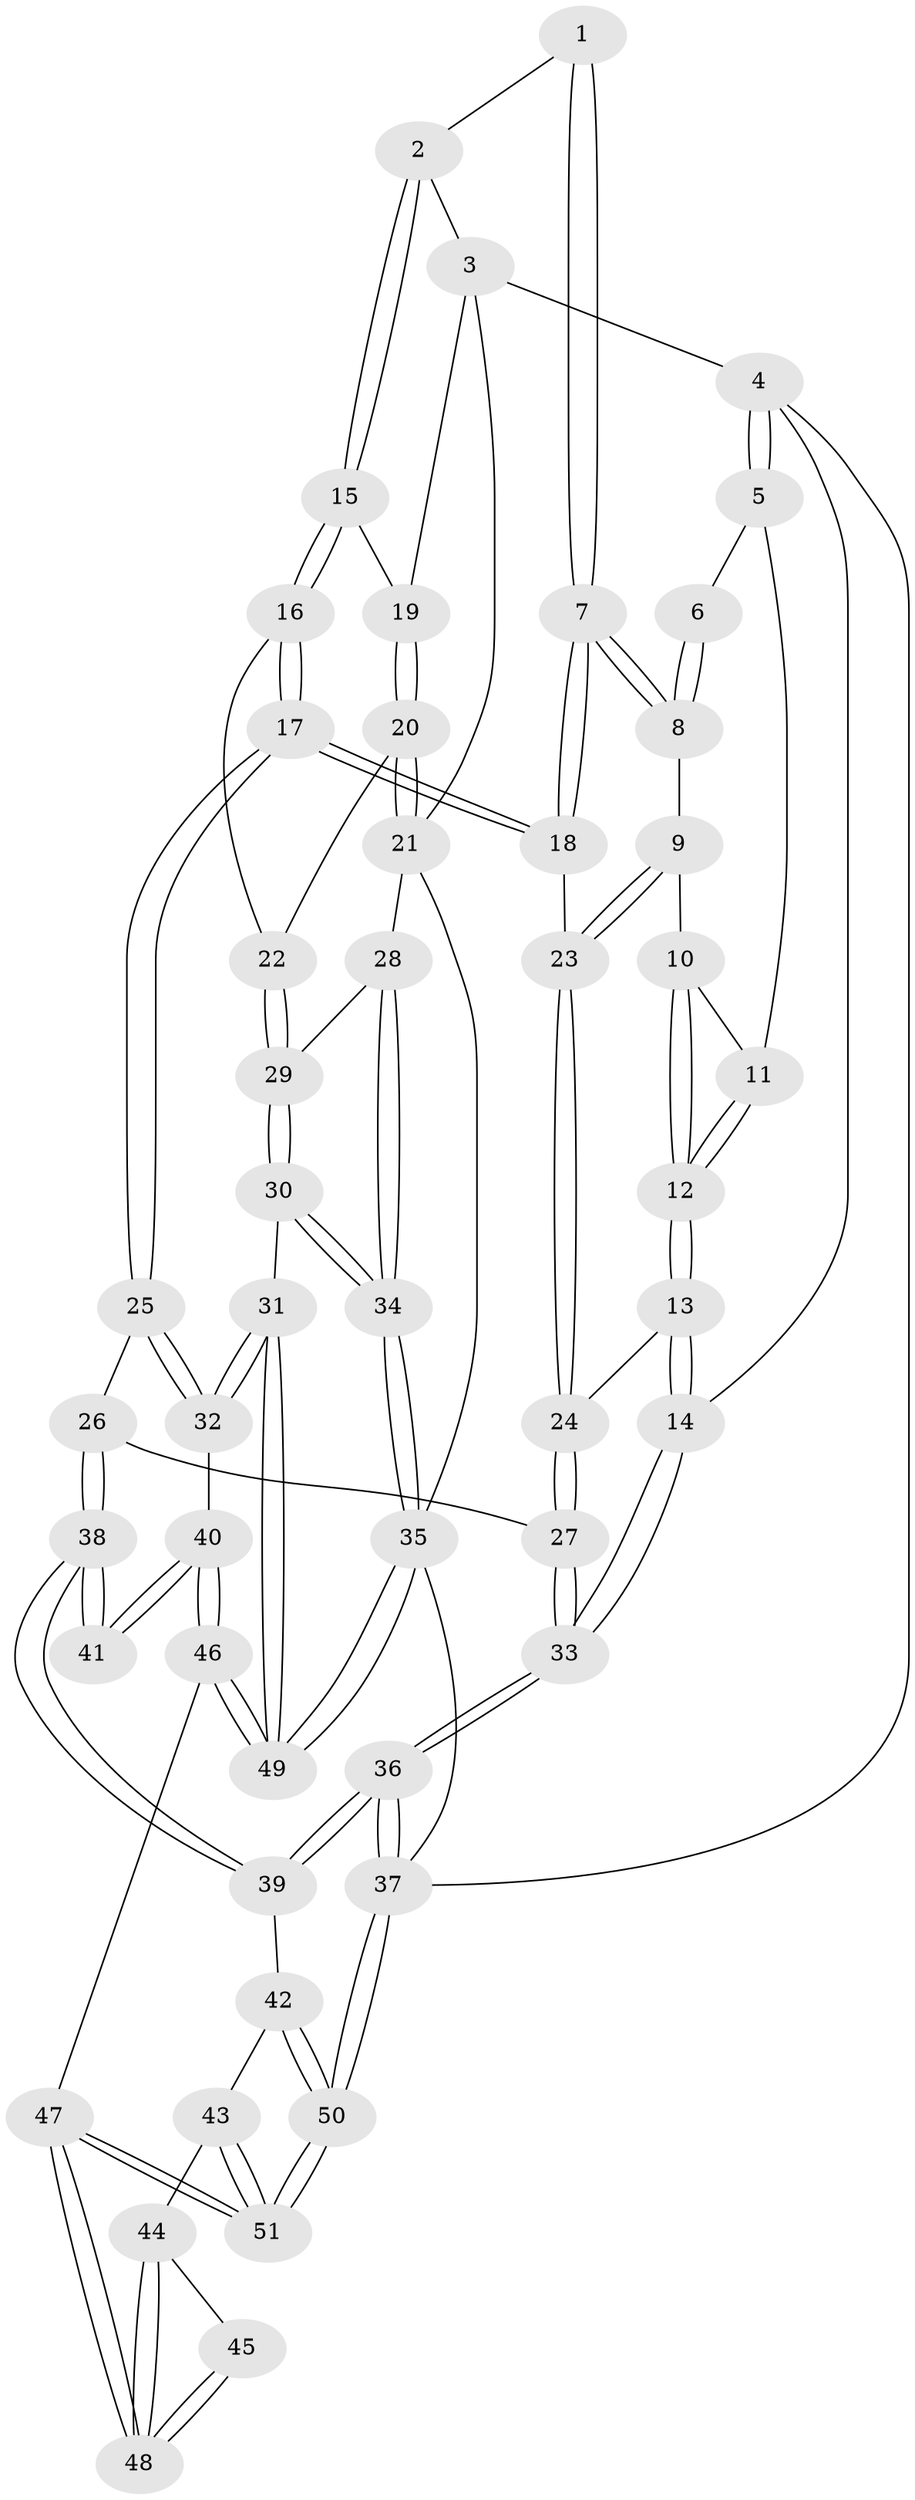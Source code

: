 // coarse degree distribution, {3: 0.08571428571428572, 4: 0.45714285714285713, 5: 0.2571428571428571, 6: 0.17142857142857143, 2: 0.02857142857142857}
// Generated by graph-tools (version 1.1) at 2025/52/02/27/25 19:52:39]
// undirected, 51 vertices, 124 edges
graph export_dot {
graph [start="1"]
  node [color=gray90,style=filled];
  1 [pos="+0.4960333028018528+0"];
  2 [pos="+0.5677033320315593+0"];
  3 [pos="+0.80952834720893+0"];
  4 [pos="+0+0"];
  5 [pos="+0+0"];
  6 [pos="+0.3326458613127747+0"];
  7 [pos="+0.4155134420275889+0.23186366864133406"];
  8 [pos="+0.29119906684532854+0.012553242952280701"];
  9 [pos="+0.2295363883029662+0.17126377577012938"];
  10 [pos="+0.1565857464833998+0.16863496571679004"];
  11 [pos="+0+0"];
  12 [pos="+0.06685286829742512+0.21029870904436004"];
  13 [pos="+0.03340417306759692+0.24813114162247799"];
  14 [pos="+0+0.3671913183801791"];
  15 [pos="+0.6261551409272238+0.10506784173301664"];
  16 [pos="+0.62904843112348+0.31839016038472917"];
  17 [pos="+0.5982784289750118+0.33512014462002643"];
  18 [pos="+0.4129964534250158+0.2907141286754821"];
  19 [pos="+0.8785777055396321+0.13988527690577712"];
  20 [pos="+0.9198184070148483+0.22520787293990469"];
  21 [pos="+1+0.2908600363667308"];
  22 [pos="+0.6808350493981379+0.3308376509490153"];
  23 [pos="+0.30060788040660413+0.316498792009006"];
  24 [pos="+0.2578251386797546+0.38287030842847697"];
  25 [pos="+0.533520665676848+0.5302545092194035"];
  26 [pos="+0.2432665863470224+0.569363279875771"];
  27 [pos="+0.2136861267735048+0.5263510471306801"];
  28 [pos="+1+0.43815288126754776"];
  29 [pos="+0.8312078188096714+0.5263042506655654"];
  30 [pos="+0.7516485458013917+0.7386462485094853"];
  31 [pos="+0.7223031313052644+0.7435277190054457"];
  32 [pos="+0.6196062724893832+0.6923668602573818"];
  33 [pos="+0+0.4814156348114646"];
  34 [pos="+1+1"];
  35 [pos="+1+1"];
  36 [pos="+0+0.8622916442333288"];
  37 [pos="+0+1"];
  38 [pos="+0.24380024489756044+0.5752523296430365"];
  39 [pos="+0.07547953921331668+0.826463401842226"];
  40 [pos="+0.39887836076446664+0.7807667002612584"];
  41 [pos="+0.3535478795547732+0.7598499679101398"];
  42 [pos="+0.12594835753432465+0.8629979145040793"];
  43 [pos="+0.13405307288331467+0.8670765999664776"];
  44 [pos="+0.185120832903061+0.8740056970224619"];
  45 [pos="+0.31326203615807946+0.8018759231721537"];
  46 [pos="+0.5067372203132676+1"];
  47 [pos="+0.3562139336964215+1"];
  48 [pos="+0.2885823951553781+0.9988472662710374"];
  49 [pos="+0.5178045461994684+1"];
  50 [pos="+0.01135159502987188+1"];
  51 [pos="+0.20306333468528723+1"];
  1 -- 2;
  1 -- 7;
  1 -- 7;
  2 -- 3;
  2 -- 15;
  2 -- 15;
  3 -- 4;
  3 -- 19;
  3 -- 21;
  4 -- 5;
  4 -- 5;
  4 -- 14;
  4 -- 37;
  5 -- 6;
  5 -- 11;
  6 -- 8;
  6 -- 8;
  7 -- 8;
  7 -- 8;
  7 -- 18;
  7 -- 18;
  8 -- 9;
  9 -- 10;
  9 -- 23;
  9 -- 23;
  10 -- 11;
  10 -- 12;
  10 -- 12;
  11 -- 12;
  11 -- 12;
  12 -- 13;
  12 -- 13;
  13 -- 14;
  13 -- 14;
  13 -- 24;
  14 -- 33;
  14 -- 33;
  15 -- 16;
  15 -- 16;
  15 -- 19;
  16 -- 17;
  16 -- 17;
  16 -- 22;
  17 -- 18;
  17 -- 18;
  17 -- 25;
  17 -- 25;
  18 -- 23;
  19 -- 20;
  19 -- 20;
  20 -- 21;
  20 -- 21;
  20 -- 22;
  21 -- 28;
  21 -- 35;
  22 -- 29;
  22 -- 29;
  23 -- 24;
  23 -- 24;
  24 -- 27;
  24 -- 27;
  25 -- 26;
  25 -- 32;
  25 -- 32;
  26 -- 27;
  26 -- 38;
  26 -- 38;
  27 -- 33;
  27 -- 33;
  28 -- 29;
  28 -- 34;
  28 -- 34;
  29 -- 30;
  29 -- 30;
  30 -- 31;
  30 -- 34;
  30 -- 34;
  31 -- 32;
  31 -- 32;
  31 -- 49;
  31 -- 49;
  32 -- 40;
  33 -- 36;
  33 -- 36;
  34 -- 35;
  34 -- 35;
  35 -- 49;
  35 -- 49;
  35 -- 37;
  36 -- 37;
  36 -- 37;
  36 -- 39;
  36 -- 39;
  37 -- 50;
  37 -- 50;
  38 -- 39;
  38 -- 39;
  38 -- 41;
  38 -- 41;
  39 -- 42;
  40 -- 41;
  40 -- 41;
  40 -- 46;
  40 -- 46;
  42 -- 43;
  42 -- 50;
  42 -- 50;
  43 -- 44;
  43 -- 51;
  43 -- 51;
  44 -- 45;
  44 -- 48;
  44 -- 48;
  45 -- 48;
  45 -- 48;
  46 -- 47;
  46 -- 49;
  46 -- 49;
  47 -- 48;
  47 -- 48;
  47 -- 51;
  47 -- 51;
  50 -- 51;
  50 -- 51;
}
